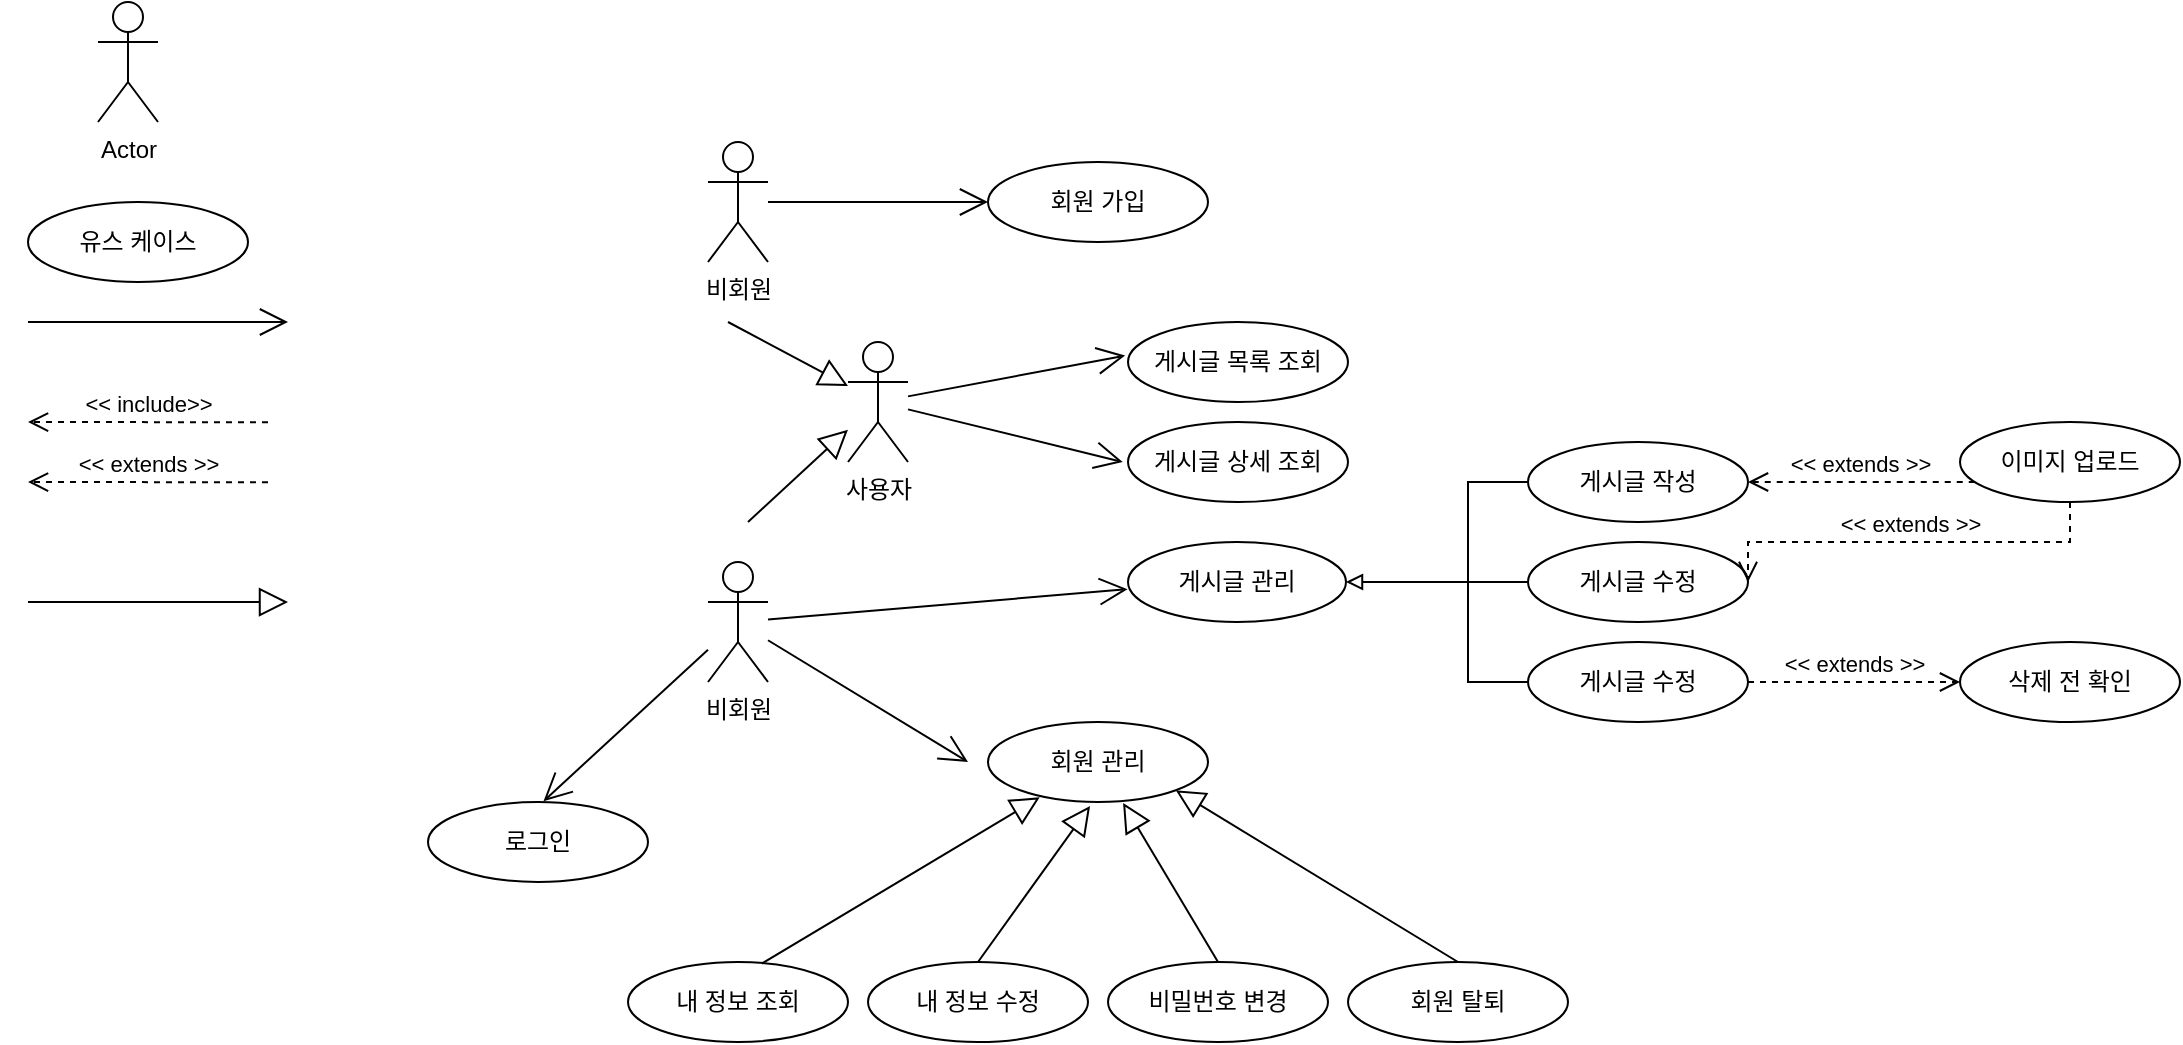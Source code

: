 <mxfile version="21.3.6" type="github">
  <diagram name="페이지-1" id="JbICRCBzuEqVCPcao3Il">
    <mxGraphModel dx="42" dy="448" grid="1" gridSize="10" guides="1" tooltips="1" connect="1" arrows="1" fold="1" page="1" pageScale="1" pageWidth="827" pageHeight="1169" math="0" shadow="0">
      <root>
        <mxCell id="0" />
        <mxCell id="1" parent="0" />
        <mxCell id="ARWfvtYq4UJF8efEgojE-2" value="Actor" style="shape=umlActor;verticalLabelPosition=bottom;verticalAlign=top;html=1;outlineConnect=0;" vertex="1" parent="1">
          <mxGeometry x="875" y="20" width="30" height="60" as="geometry" />
        </mxCell>
        <mxCell id="ARWfvtYq4UJF8efEgojE-5" value="유스 케이스" style="ellipse;whiteSpace=wrap;html=1;" vertex="1" parent="1">
          <mxGeometry x="840" y="120" width="110" height="40" as="geometry" />
        </mxCell>
        <mxCell id="ARWfvtYq4UJF8efEgojE-6" value="&amp;lt;&amp;lt; include&amp;gt;&amp;gt;" style="html=1;verticalAlign=bottom;endArrow=open;dashed=1;endSize=8;edgeStyle=elbowEdgeStyle;elbow=vertical;curved=0;rounded=0;" edge="1" parent="1">
          <mxGeometry relative="1" as="geometry">
            <mxPoint x="960" y="230.13" as="sourcePoint" />
            <mxPoint x="840" y="230.13" as="targetPoint" />
          </mxGeometry>
        </mxCell>
        <mxCell id="ARWfvtYq4UJF8efEgojE-9" value="&amp;lt;&amp;lt; extends &amp;gt;&amp;gt;" style="html=1;verticalAlign=bottom;endArrow=open;dashed=1;endSize=8;edgeStyle=elbowEdgeStyle;elbow=vertical;curved=0;rounded=0;" edge="1" parent="1">
          <mxGeometry relative="1" as="geometry">
            <mxPoint x="960" y="260.13" as="sourcePoint" />
            <mxPoint x="840" y="260.13" as="targetPoint" />
            <mxPoint as="offset" />
          </mxGeometry>
        </mxCell>
        <mxCell id="ARWfvtYq4UJF8efEgojE-11" value="" style="endArrow=open;endFill=0;endSize=12;html=1;rounded=0;" edge="1" parent="1">
          <mxGeometry width="160" relative="1" as="geometry">
            <mxPoint x="840" y="180" as="sourcePoint" />
            <mxPoint x="970" y="180" as="targetPoint" />
          </mxGeometry>
        </mxCell>
        <mxCell id="ARWfvtYq4UJF8efEgojE-12" value="사용자" style="shape=umlActor;verticalLabelPosition=bottom;verticalAlign=top;html=1;outlineConnect=0;" vertex="1" parent="1">
          <mxGeometry x="1250" y="190" width="30" height="60" as="geometry" />
        </mxCell>
        <mxCell id="ARWfvtYq4UJF8efEgojE-15" value="게시글 목록 조회" style="ellipse;whiteSpace=wrap;html=1;" vertex="1" parent="1">
          <mxGeometry x="1390" y="180" width="110" height="40" as="geometry" />
        </mxCell>
        <mxCell id="ARWfvtYq4UJF8efEgojE-16" value="" style="endArrow=block;endFill=0;endSize=12;html=1;rounded=0;" edge="1" parent="1">
          <mxGeometry width="160" relative="1" as="geometry">
            <mxPoint x="840" y="320.03" as="sourcePoint" />
            <mxPoint x="970" y="320.03" as="targetPoint" />
          </mxGeometry>
        </mxCell>
        <mxCell id="ARWfvtYq4UJF8efEgojE-17" value="" style="endArrow=open;endFill=0;endSize=12;html=1;rounded=0;entryX=-0.013;entryY=0.42;entryDx=0;entryDy=0;entryPerimeter=0;" edge="1" parent="1" source="ARWfvtYq4UJF8efEgojE-12" target="ARWfvtYq4UJF8efEgojE-15">
          <mxGeometry width="160" relative="1" as="geometry">
            <mxPoint x="1290" y="200" as="sourcePoint" />
            <mxPoint x="1380" y="200.0" as="targetPoint" />
          </mxGeometry>
        </mxCell>
        <mxCell id="ARWfvtYq4UJF8efEgojE-18" value="비회원" style="shape=umlActor;verticalLabelPosition=bottom;verticalAlign=top;html=1;outlineConnect=0;" vertex="1" parent="1">
          <mxGeometry x="1180" y="300" width="30" height="60" as="geometry" />
        </mxCell>
        <mxCell id="ARWfvtYq4UJF8efEgojE-19" value="로그인" style="ellipse;whiteSpace=wrap;html=1;" vertex="1" parent="1">
          <mxGeometry x="1040" y="420" width="110" height="40" as="geometry" />
        </mxCell>
        <mxCell id="ARWfvtYq4UJF8efEgojE-20" value="" style="endArrow=open;endFill=0;endSize=12;html=1;rounded=0;entryX=0.525;entryY=-0.01;entryDx=0;entryDy=0;entryPerimeter=0;" edge="1" parent="1" source="ARWfvtYq4UJF8efEgojE-18" target="ARWfvtYq4UJF8efEgojE-19">
          <mxGeometry width="160" relative="1" as="geometry">
            <mxPoint x="1170" y="350" as="sourcePoint" />
            <mxPoint x="1100" y="410" as="targetPoint" />
          </mxGeometry>
        </mxCell>
        <mxCell id="ARWfvtYq4UJF8efEgojE-21" value="회원 관리" style="ellipse;whiteSpace=wrap;html=1;" vertex="1" parent="1">
          <mxGeometry x="1320" y="380" width="110" height="40" as="geometry" />
        </mxCell>
        <mxCell id="ARWfvtYq4UJF8efEgojE-22" value="" style="endArrow=open;endFill=0;endSize=12;html=1;rounded=0;" edge="1" parent="1" source="ARWfvtYq4UJF8efEgojE-18">
          <mxGeometry width="160" relative="1" as="geometry">
            <mxPoint x="1220" y="350" as="sourcePoint" />
            <mxPoint x="1310" y="400" as="targetPoint" />
          </mxGeometry>
        </mxCell>
        <mxCell id="ARWfvtYq4UJF8efEgojE-23" value="내 정보 조회" style="ellipse;whiteSpace=wrap;html=1;" vertex="1" parent="1">
          <mxGeometry x="1140" y="500" width="110" height="40" as="geometry" />
        </mxCell>
        <mxCell id="ARWfvtYq4UJF8efEgojE-25" value="내 정보 수정" style="ellipse;whiteSpace=wrap;html=1;" vertex="1" parent="1">
          <mxGeometry x="1260" y="500" width="110" height="40" as="geometry" />
        </mxCell>
        <mxCell id="ARWfvtYq4UJF8efEgojE-26" value="비밀번호 변경" style="ellipse;whiteSpace=wrap;html=1;" vertex="1" parent="1">
          <mxGeometry x="1380" y="500" width="110" height="40" as="geometry" />
        </mxCell>
        <mxCell id="ARWfvtYq4UJF8efEgojE-28" value="회원 탈퇴" style="ellipse;whiteSpace=wrap;html=1;" vertex="1" parent="1">
          <mxGeometry x="1500" y="500" width="110" height="40" as="geometry" />
        </mxCell>
        <mxCell id="ARWfvtYq4UJF8efEgojE-29" value="" style="endArrow=block;endFill=0;endSize=12;html=1;rounded=0;entryX=0.235;entryY=0.942;entryDx=0;entryDy=0;entryPerimeter=0;exitX=0.608;exitY=0.019;exitDx=0;exitDy=0;exitPerimeter=0;" edge="1" parent="1" source="ARWfvtYq4UJF8efEgojE-23" target="ARWfvtYq4UJF8efEgojE-21">
          <mxGeometry width="160" relative="1" as="geometry">
            <mxPoint x="1210" y="490" as="sourcePoint" />
            <mxPoint x="1380" y="430" as="targetPoint" />
          </mxGeometry>
        </mxCell>
        <mxCell id="ARWfvtYq4UJF8efEgojE-31" value="" style="endArrow=block;endFill=0;endSize=12;html=1;rounded=0;entryX=0.464;entryY=1.049;entryDx=0;entryDy=0;entryPerimeter=0;exitX=0.5;exitY=0;exitDx=0;exitDy=0;" edge="1" parent="1" source="ARWfvtYq4UJF8efEgojE-25" target="ARWfvtYq4UJF8efEgojE-21">
          <mxGeometry width="160" relative="1" as="geometry">
            <mxPoint x="1270" y="460" as="sourcePoint" />
            <mxPoint x="1400" y="460" as="targetPoint" />
          </mxGeometry>
        </mxCell>
        <mxCell id="ARWfvtYq4UJF8efEgojE-39" value="" style="endArrow=block;endFill=0;endSize=12;html=1;rounded=0;exitX=0.5;exitY=0;exitDx=0;exitDy=0;entryX=1;entryY=1;entryDx=0;entryDy=0;" edge="1" parent="1" source="ARWfvtYq4UJF8efEgojE-28" target="ARWfvtYq4UJF8efEgojE-21">
          <mxGeometry width="160" relative="1" as="geometry">
            <mxPoint x="1520" y="470" as="sourcePoint" />
            <mxPoint x="1650" y="470" as="targetPoint" />
          </mxGeometry>
        </mxCell>
        <mxCell id="ARWfvtYq4UJF8efEgojE-40" value="" style="endArrow=block;endFill=0;endSize=12;html=1;rounded=0;exitX=0.5;exitY=0;exitDx=0;exitDy=0;entryX=0.614;entryY=1.013;entryDx=0;entryDy=0;entryPerimeter=0;" edge="1" parent="1" source="ARWfvtYq4UJF8efEgojE-26" target="ARWfvtYq4UJF8efEgojE-21">
          <mxGeometry width="160" relative="1" as="geometry">
            <mxPoint x="1470" y="430" as="sourcePoint" />
            <mxPoint x="1600" y="430" as="targetPoint" />
          </mxGeometry>
        </mxCell>
        <mxCell id="ARWfvtYq4UJF8efEgojE-41" value="비회원" style="shape=umlActor;verticalLabelPosition=bottom;verticalAlign=top;html=1;outlineConnect=0;" vertex="1" parent="1">
          <mxGeometry x="1180" y="90" width="30" height="60" as="geometry" />
        </mxCell>
        <mxCell id="ARWfvtYq4UJF8efEgojE-42" value="회원 가입" style="ellipse;whiteSpace=wrap;html=1;" vertex="1" parent="1">
          <mxGeometry x="1320" y="100" width="110" height="40" as="geometry" />
        </mxCell>
        <mxCell id="ARWfvtYq4UJF8efEgojE-43" value="" style="endArrow=open;endFill=0;endSize=12;html=1;rounded=0;entryX=0;entryY=0.5;entryDx=0;entryDy=0;" edge="1" parent="1" source="ARWfvtYq4UJF8efEgojE-41" target="ARWfvtYq4UJF8efEgojE-42">
          <mxGeometry width="160" relative="1" as="geometry">
            <mxPoint x="1220" y="130" as="sourcePoint" />
            <mxPoint x="1310" y="130.0" as="targetPoint" />
          </mxGeometry>
        </mxCell>
        <mxCell id="ARWfvtYq4UJF8efEgojE-44" value="게시글 상세 조회" style="ellipse;whiteSpace=wrap;html=1;" vertex="1" parent="1">
          <mxGeometry x="1390" y="230" width="110" height="40" as="geometry" />
        </mxCell>
        <mxCell id="ARWfvtYq4UJF8efEgojE-45" value="" style="endArrow=open;endFill=0;endSize=12;html=1;rounded=0;entryX=-0.024;entryY=0.5;entryDx=0;entryDy=0;entryPerimeter=0;" edge="1" parent="1" source="ARWfvtYq4UJF8efEgojE-12" target="ARWfvtYq4UJF8efEgojE-44">
          <mxGeometry width="160" relative="1" as="geometry">
            <mxPoint x="1290" y="250" as="sourcePoint" />
            <mxPoint x="1380" y="250.0" as="targetPoint" />
          </mxGeometry>
        </mxCell>
        <mxCell id="ARWfvtYq4UJF8efEgojE-46" value="" style="endArrow=block;endFill=0;endSize=12;html=1;rounded=0;" edge="1" parent="1" target="ARWfvtYq4UJF8efEgojE-12">
          <mxGeometry width="160" relative="1" as="geometry">
            <mxPoint x="1190" y="180" as="sourcePoint" />
            <mxPoint x="1240" y="210" as="targetPoint" />
          </mxGeometry>
        </mxCell>
        <mxCell id="ARWfvtYq4UJF8efEgojE-47" value="" style="endArrow=block;endFill=0;endSize=12;html=1;rounded=0;" edge="1" parent="1" target="ARWfvtYq4UJF8efEgojE-12">
          <mxGeometry width="160" relative="1" as="geometry">
            <mxPoint x="1200" y="280" as="sourcePoint" />
            <mxPoint x="1240" y="230" as="targetPoint" />
          </mxGeometry>
        </mxCell>
        <mxCell id="ARWfvtYq4UJF8efEgojE-48" value="" style="endArrow=open;endFill=0;endSize=12;html=1;rounded=0;entryX=-0.002;entryY=0.59;entryDx=0;entryDy=0;entryPerimeter=0;" edge="1" parent="1" source="ARWfvtYq4UJF8efEgojE-18" target="ARWfvtYq4UJF8efEgojE-49">
          <mxGeometry width="160" relative="1" as="geometry">
            <mxPoint x="1220" y="330" as="sourcePoint" />
            <mxPoint x="1380" y="310" as="targetPoint" />
          </mxGeometry>
        </mxCell>
        <mxCell id="ARWfvtYq4UJF8efEgojE-49" value="게시글 관리" style="ellipse;whiteSpace=wrap;html=1;" vertex="1" parent="1">
          <mxGeometry x="1390" y="290" width="109" height="40" as="geometry" />
        </mxCell>
        <mxCell id="ARWfvtYq4UJF8efEgojE-50" value="게시글 작성" style="ellipse;whiteSpace=wrap;html=1;" vertex="1" parent="1">
          <mxGeometry x="1590" y="240" width="110" height="40" as="geometry" />
        </mxCell>
        <mxCell id="ARWfvtYq4UJF8efEgojE-51" value="게시글 수정" style="ellipse;whiteSpace=wrap;html=1;" vertex="1" parent="1">
          <mxGeometry x="1590" y="290" width="110" height="40" as="geometry" />
        </mxCell>
        <mxCell id="ARWfvtYq4UJF8efEgojE-52" value="게시글 수정" style="ellipse;whiteSpace=wrap;html=1;" vertex="1" parent="1">
          <mxGeometry x="1590" y="340" width="110" height="40" as="geometry" />
        </mxCell>
        <mxCell id="ARWfvtYq4UJF8efEgojE-61" value="이미지 업로드" style="ellipse;whiteSpace=wrap;html=1;" vertex="1" parent="1">
          <mxGeometry x="1806" y="230" width="110" height="40" as="geometry" />
        </mxCell>
        <mxCell id="ARWfvtYq4UJF8efEgojE-62" value="&amp;lt;&amp;lt; extends &amp;gt;&amp;gt;" style="html=1;verticalAlign=bottom;endArrow=open;dashed=1;endSize=8;edgeStyle=elbowEdgeStyle;elbow=vertical;curved=0;rounded=0;exitX=0.5;exitY=1;exitDx=0;exitDy=0;entryX=1;entryY=0.5;entryDx=0;entryDy=0;" edge="1" parent="1" source="ARWfvtYq4UJF8efEgojE-61" target="ARWfvtYq4UJF8efEgojE-51">
          <mxGeometry relative="1" as="geometry">
            <mxPoint x="1820" y="309.6" as="sourcePoint" />
            <mxPoint x="1700" y="309.6" as="targetPoint" />
            <mxPoint as="offset" />
          </mxGeometry>
        </mxCell>
        <mxCell id="ARWfvtYq4UJF8efEgojE-64" value="&amp;lt;&amp;lt; extends &amp;gt;&amp;gt;" style="html=1;verticalAlign=bottom;endArrow=open;dashed=1;endSize=8;edgeStyle=elbowEdgeStyle;elbow=vertical;curved=0;rounded=0;" edge="1" parent="1" source="ARWfvtYq4UJF8efEgojE-61">
          <mxGeometry relative="1" as="geometry">
            <mxPoint x="1820" y="259.8" as="sourcePoint" />
            <mxPoint x="1700" y="259.8" as="targetPoint" />
            <mxPoint as="offset" />
          </mxGeometry>
        </mxCell>
        <mxCell id="ARWfvtYq4UJF8efEgojE-65" value="&amp;lt;&amp;lt; extends &amp;gt;&amp;gt;" style="html=1;verticalAlign=bottom;endArrow=open;dashed=1;endSize=8;edgeStyle=elbowEdgeStyle;elbow=vertical;curved=0;rounded=0;entryX=0;entryY=0.5;entryDx=0;entryDy=0;exitX=1;exitY=0.5;exitDx=0;exitDy=0;" edge="1" parent="1" source="ARWfvtYq4UJF8efEgojE-52" target="ARWfvtYq4UJF8efEgojE-66">
          <mxGeometry relative="1" as="geometry">
            <mxPoint x="1846" y="360.01" as="sourcePoint" />
            <mxPoint x="1726" y="360.01" as="targetPoint" />
            <mxPoint as="offset" />
          </mxGeometry>
        </mxCell>
        <mxCell id="ARWfvtYq4UJF8efEgojE-66" value="삭제 전 확인" style="ellipse;whiteSpace=wrap;html=1;" vertex="1" parent="1">
          <mxGeometry x="1806" y="340" width="110" height="40" as="geometry" />
        </mxCell>
        <mxCell id="ARWfvtYq4UJF8efEgojE-107" style="edgeStyle=none;rounded=0;orthogonalLoop=1;jettySize=auto;html=1;exitX=0;exitY=0.5;exitDx=0;exitDy=0;endArrow=block;endFill=0;entryX=1;entryY=0.5;entryDx=0;entryDy=0;" edge="1" parent="1" source="ARWfvtYq4UJF8efEgojE-51" target="ARWfvtYq4UJF8efEgojE-49">
          <mxGeometry relative="1" as="geometry">
            <mxPoint x="1500" y="310" as="targetPoint" />
          </mxGeometry>
        </mxCell>
        <mxCell id="ARWfvtYq4UJF8efEgojE-108" style="edgeStyle=none;rounded=0;orthogonalLoop=1;jettySize=auto;html=1;exitX=1;exitY=0;exitDx=0;exitDy=0;exitPerimeter=0;entryX=0;entryY=0.5;entryDx=0;entryDy=0;endArrow=none;endFill=0;" edge="1" parent="1" source="ARWfvtYq4UJF8efEgojE-106" target="ARWfvtYq4UJF8efEgojE-50">
          <mxGeometry relative="1" as="geometry" />
        </mxCell>
        <mxCell id="ARWfvtYq4UJF8efEgojE-109" style="edgeStyle=none;rounded=0;orthogonalLoop=1;jettySize=auto;html=1;exitX=1;exitY=1;exitDx=0;exitDy=0;exitPerimeter=0;entryX=0;entryY=0.5;entryDx=0;entryDy=0;endArrow=none;endFill=0;" edge="1" parent="1" source="ARWfvtYq4UJF8efEgojE-106" target="ARWfvtYq4UJF8efEgojE-52">
          <mxGeometry relative="1" as="geometry" />
        </mxCell>
        <mxCell id="ARWfvtYq4UJF8efEgojE-106" value="" style="strokeWidth=1;html=1;shape=mxgraph.flowchart.annotation_1;align=left;pointerEvents=1;perimeterSpacing=0;" vertex="1" parent="1">
          <mxGeometry x="1560" y="260" width="20" height="100" as="geometry" />
        </mxCell>
      </root>
    </mxGraphModel>
  </diagram>
</mxfile>
